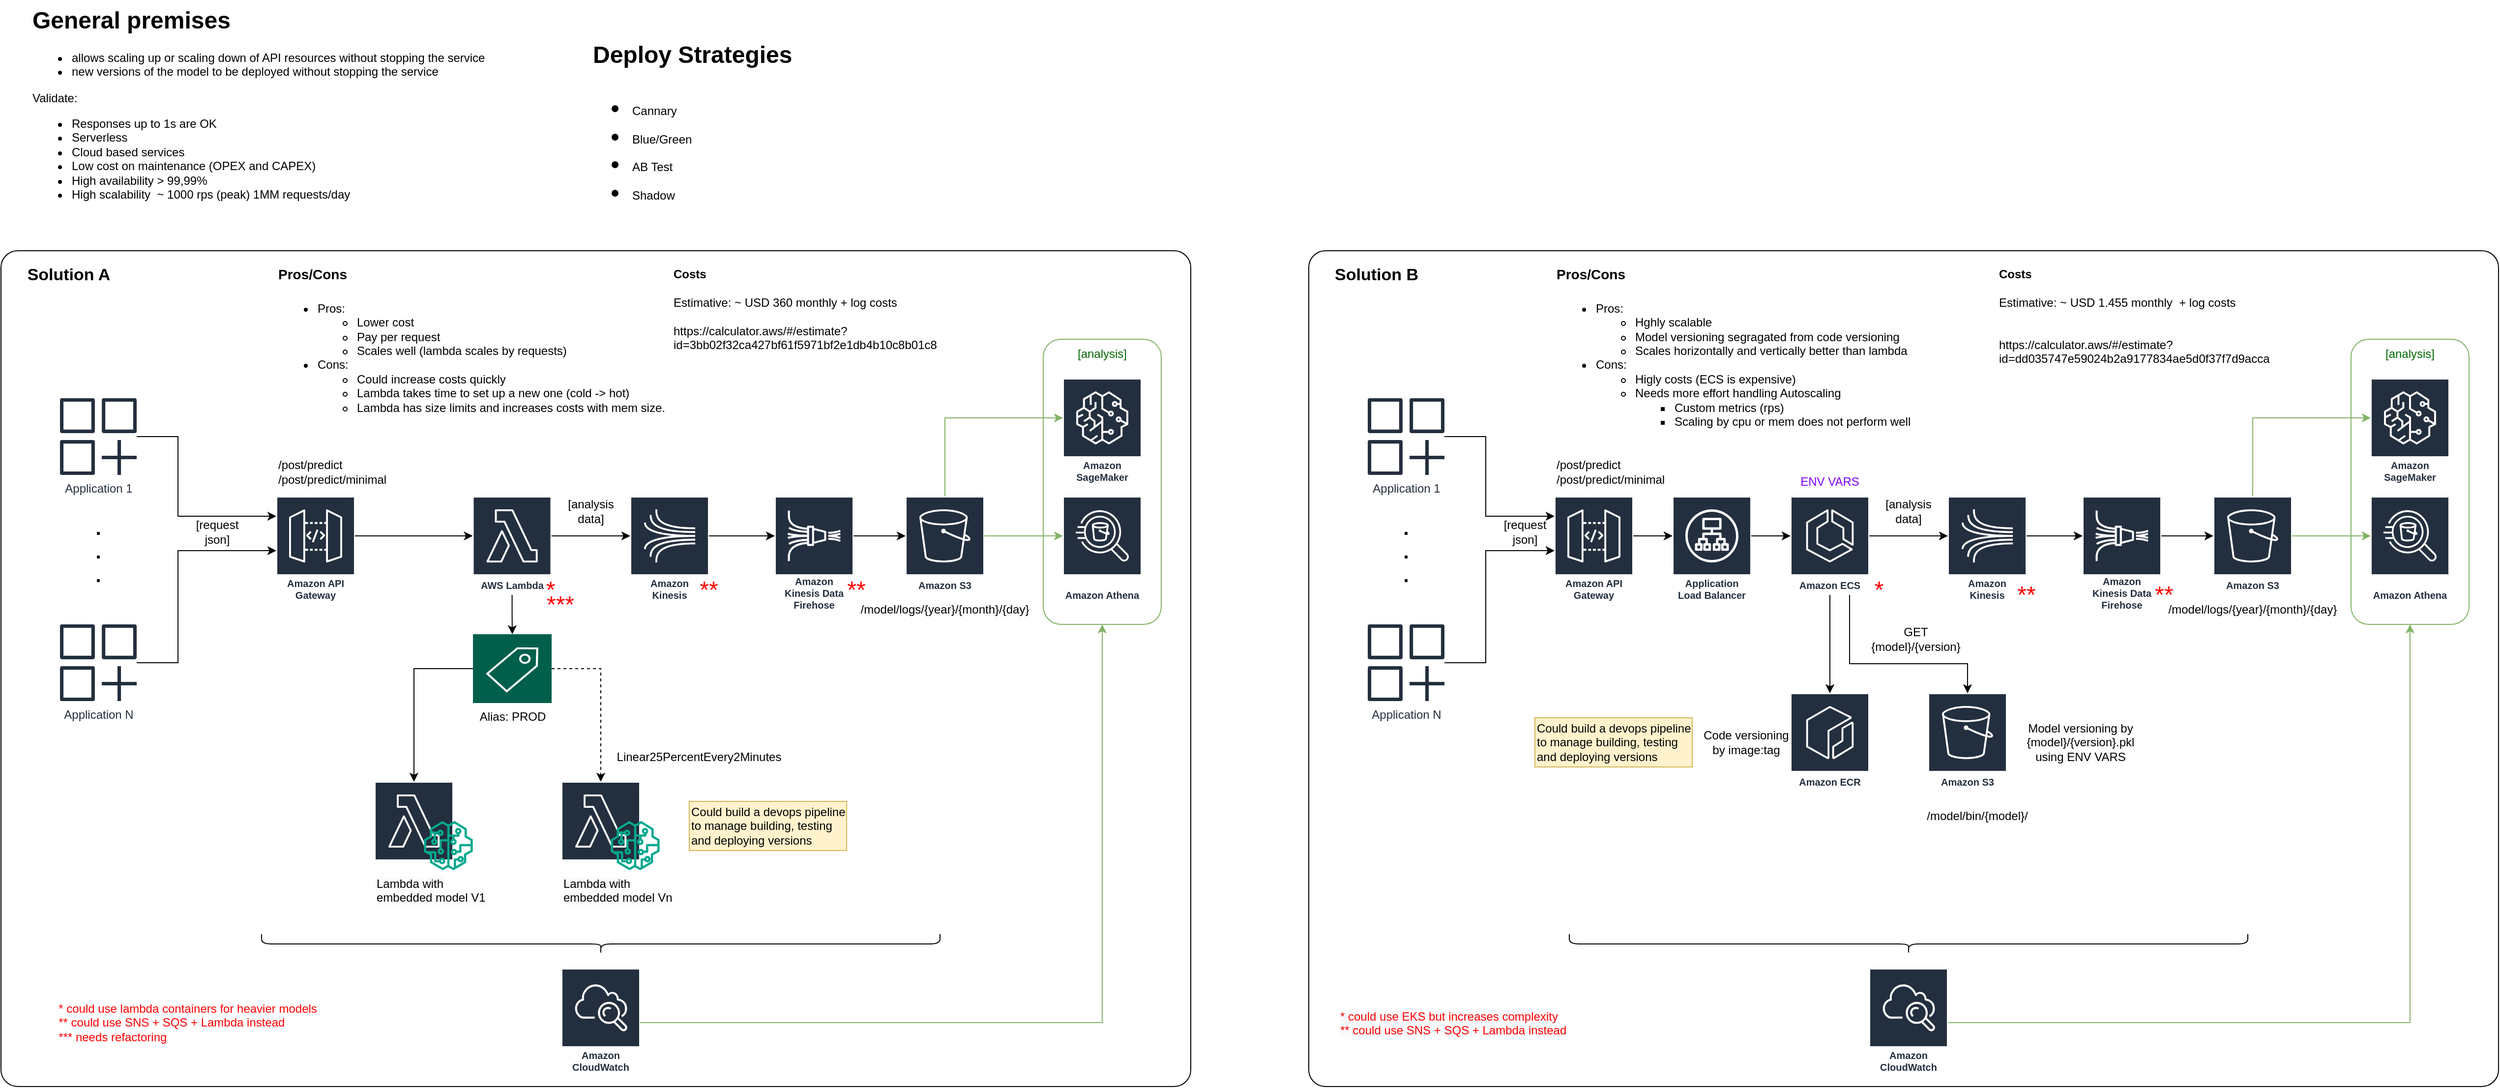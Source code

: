<mxfile version="26.1.1" pages="3">
  <diagram name="Technical" id="xo397fuRr_9skjlBz0FJ">
    <mxGraphModel dx="2390" dy="1450" grid="1" gridSize="10" guides="1" tooltips="1" connect="1" arrows="1" fold="1" page="1" pageScale="1" pageWidth="827" pageHeight="1169" math="0" shadow="0">
      <root>
        <mxCell id="0" />
        <mxCell id="1" parent="0" />
        <mxCell id="n1OI_JqLfKxoxhWq861q-77" value="" style="rounded=1;whiteSpace=wrap;html=1;fillColor=none;arcSize=2;" parent="1" vertex="1">
          <mxGeometry x="1370" y="310" width="1210" height="850" as="geometry" />
        </mxCell>
        <mxCell id="n1OI_JqLfKxoxhWq861q-71" value="" style="rounded=1;whiteSpace=wrap;html=1;fillColor=none;arcSize=2;" parent="1" vertex="1">
          <mxGeometry x="40" y="310" width="1210" height="850" as="geometry" />
        </mxCell>
        <mxCell id="n1OI_JqLfKxoxhWq861q-29" style="edgeStyle=orthogonalEdgeStyle;rounded=0;orthogonalLoop=1;jettySize=auto;html=1;" parent="1" source="n1OI_JqLfKxoxhWq861q-2" target="n1OI_JqLfKxoxhWq861q-3" edge="1">
          <mxGeometry relative="1" as="geometry">
            <Array as="points">
              <mxPoint x="460" y="600" />
              <mxPoint x="460" y="600" />
            </Array>
          </mxGeometry>
        </mxCell>
        <mxCell id="n1OI_JqLfKxoxhWq861q-2" value="Amazon API Gateway" style="sketch=0;outlineConnect=0;fontColor=#232F3E;gradientColor=none;strokeColor=#ffffff;fillColor=#232F3E;dashed=0;verticalLabelPosition=middle;verticalAlign=bottom;align=center;html=1;whiteSpace=wrap;fontSize=10;fontStyle=1;spacing=3;shape=mxgraph.aws4.productIcon;prIcon=mxgraph.aws4.api_gateway;" parent="1" vertex="1">
          <mxGeometry x="320" y="560" width="80" height="110" as="geometry" />
        </mxCell>
        <mxCell id="n1OI_JqLfKxoxhWq861q-37" style="edgeStyle=orthogonalEdgeStyle;rounded=0;orthogonalLoop=1;jettySize=auto;html=1;" parent="1" source="n1OI_JqLfKxoxhWq861q-3" target="n1OI_JqLfKxoxhWq861q-36" edge="1">
          <mxGeometry relative="1" as="geometry" />
        </mxCell>
        <mxCell id="n1OI_JqLfKxoxhWq861q-49" style="edgeStyle=orthogonalEdgeStyle;rounded=0;orthogonalLoop=1;jettySize=auto;html=1;" parent="1" source="n1OI_JqLfKxoxhWq861q-3" target="n1OI_JqLfKxoxhWq861q-6" edge="1">
          <mxGeometry relative="1" as="geometry">
            <Array as="points">
              <mxPoint x="640" y="600" />
              <mxPoint x="640" y="600" />
            </Array>
          </mxGeometry>
        </mxCell>
        <mxCell id="n1OI_JqLfKxoxhWq861q-3" value="AWS Lambda" style="sketch=0;outlineConnect=0;fontColor=#232F3E;gradientColor=none;strokeColor=#ffffff;fillColor=#232F3E;dashed=0;verticalLabelPosition=middle;verticalAlign=bottom;align=center;html=1;whiteSpace=wrap;fontSize=10;fontStyle=1;spacing=3;shape=mxgraph.aws4.productIcon;prIcon=mxgraph.aws4.lambda;" parent="1" vertex="1">
          <mxGeometry x="519.75" y="560" width="80" height="100" as="geometry" />
        </mxCell>
        <mxCell id="n1OI_JqLfKxoxhWq861q-127" style="edgeStyle=orthogonalEdgeStyle;rounded=0;orthogonalLoop=1;jettySize=auto;html=1;" parent="1" source="n1OI_JqLfKxoxhWq861q-4" target="n1OI_JqLfKxoxhWq861q-15" edge="1">
          <mxGeometry relative="1" as="geometry" />
        </mxCell>
        <mxCell id="n1OI_JqLfKxoxhWq861q-128" style="edgeStyle=orthogonalEdgeStyle;rounded=0;orthogonalLoop=1;jettySize=auto;html=1;" parent="1" source="n1OI_JqLfKxoxhWq861q-4" target="n1OI_JqLfKxoxhWq861q-122" edge="1">
          <mxGeometry relative="1" as="geometry">
            <Array as="points">
              <mxPoint x="1920" y="730" />
              <mxPoint x="2040" y="730" />
            </Array>
          </mxGeometry>
        </mxCell>
        <mxCell id="n1OI_JqLfKxoxhWq861q-4" value="Amazon ECS" style="sketch=0;outlineConnect=0;fontColor=#232F3E;gradientColor=none;strokeColor=#ffffff;fillColor=#232F3E;dashed=0;verticalLabelPosition=middle;verticalAlign=bottom;align=center;html=1;whiteSpace=wrap;fontSize=10;fontStyle=1;spacing=3;shape=mxgraph.aws4.productIcon;prIcon=mxgraph.aws4.ecs;" parent="1" vertex="1">
          <mxGeometry x="1860" y="560" width="80" height="100" as="geometry" />
        </mxCell>
        <mxCell id="n1OI_JqLfKxoxhWq861q-51" style="edgeStyle=orthogonalEdgeStyle;rounded=0;orthogonalLoop=1;jettySize=auto;html=1;" parent="1" source="n1OI_JqLfKxoxhWq861q-5" target="n1OI_JqLfKxoxhWq861q-7" edge="1">
          <mxGeometry relative="1" as="geometry">
            <Array as="points">
              <mxPoint x="940" y="600" />
              <mxPoint x="940" y="600" />
            </Array>
          </mxGeometry>
        </mxCell>
        <mxCell id="n1OI_JqLfKxoxhWq861q-5" value="Amazon Kinesis Data Firehose" style="sketch=0;outlineConnect=0;fontColor=#232F3E;gradientColor=none;strokeColor=#ffffff;fillColor=#232F3E;dashed=0;verticalLabelPosition=middle;verticalAlign=bottom;align=center;html=1;whiteSpace=wrap;fontSize=10;fontStyle=1;spacing=3;shape=mxgraph.aws4.productIcon;prIcon=mxgraph.aws4.kinesis_data_firehose;" parent="1" vertex="1">
          <mxGeometry x="827" y="560" width="80" height="120" as="geometry" />
        </mxCell>
        <mxCell id="n1OI_JqLfKxoxhWq861q-50" style="edgeStyle=orthogonalEdgeStyle;rounded=0;orthogonalLoop=1;jettySize=auto;html=1;" parent="1" source="n1OI_JqLfKxoxhWq861q-6" target="n1OI_JqLfKxoxhWq861q-5" edge="1">
          <mxGeometry relative="1" as="geometry">
            <Array as="points">
              <mxPoint x="810" y="600" />
              <mxPoint x="810" y="600" />
            </Array>
          </mxGeometry>
        </mxCell>
        <mxCell id="n1OI_JqLfKxoxhWq861q-6" value="Amazon Kinesis" style="sketch=0;outlineConnect=0;fontColor=#232F3E;gradientColor=none;strokeColor=#ffffff;fillColor=#232F3E;dashed=0;verticalLabelPosition=middle;verticalAlign=bottom;align=center;html=1;whiteSpace=wrap;fontSize=10;fontStyle=1;spacing=3;shape=mxgraph.aws4.productIcon;prIcon=mxgraph.aws4.kinesis;" parent="1" vertex="1">
          <mxGeometry x="680" y="560" width="80" height="110" as="geometry" />
        </mxCell>
        <mxCell id="n1OI_JqLfKxoxhWq861q-57" style="edgeStyle=orthogonalEdgeStyle;rounded=0;orthogonalLoop=1;jettySize=auto;html=1;fillColor=#d5e8d4;strokeColor=#82b366;" parent="1" source="n1OI_JqLfKxoxhWq861q-7" target="n1OI_JqLfKxoxhWq861q-56" edge="1">
          <mxGeometry relative="1" as="geometry">
            <Array as="points">
              <mxPoint x="1000" y="480" />
            </Array>
          </mxGeometry>
        </mxCell>
        <mxCell id="n1OI_JqLfKxoxhWq861q-58" style="edgeStyle=orthogonalEdgeStyle;rounded=0;orthogonalLoop=1;jettySize=auto;html=1;fillColor=#d5e8d4;strokeColor=#82b366;" parent="1" source="n1OI_JqLfKxoxhWq861q-7" target="n1OI_JqLfKxoxhWq861q-8" edge="1">
          <mxGeometry relative="1" as="geometry">
            <Array as="points">
              <mxPoint x="1100" y="600" />
              <mxPoint x="1100" y="600" />
            </Array>
          </mxGeometry>
        </mxCell>
        <mxCell id="n1OI_JqLfKxoxhWq861q-7" value="Amazon S3" style="sketch=0;outlineConnect=0;fontColor=#232F3E;gradientColor=none;strokeColor=#ffffff;fillColor=#232F3E;dashed=0;verticalLabelPosition=middle;verticalAlign=bottom;align=center;html=1;whiteSpace=wrap;fontSize=10;fontStyle=1;spacing=3;shape=mxgraph.aws4.productIcon;prIcon=mxgraph.aws4.s3;" parent="1" vertex="1">
          <mxGeometry x="960" y="560" width="80" height="100" as="geometry" />
        </mxCell>
        <mxCell id="n1OI_JqLfKxoxhWq861q-8" value="Amazon Athena" style="sketch=0;outlineConnect=0;fontColor=#232F3E;gradientColor=none;strokeColor=#ffffff;fillColor=#232F3E;dashed=0;verticalLabelPosition=middle;verticalAlign=bottom;align=center;html=1;whiteSpace=wrap;fontSize=10;fontStyle=1;spacing=3;shape=mxgraph.aws4.productIcon;prIcon=mxgraph.aws4.athena;" parent="1" vertex="1">
          <mxGeometry x="1120" y="560" width="80" height="110" as="geometry" />
        </mxCell>
        <mxCell id="n1OI_JqLfKxoxhWq861q-121" value="" style="edgeStyle=orthogonalEdgeStyle;rounded=0;orthogonalLoop=1;jettySize=auto;html=1;" parent="1" source="n1OI_JqLfKxoxhWq861q-9" target="n1OI_JqLfKxoxhWq861q-4" edge="1">
          <mxGeometry relative="1" as="geometry">
            <Array as="points">
              <mxPoint x="1830" y="600" />
              <mxPoint x="1830" y="600" />
            </Array>
          </mxGeometry>
        </mxCell>
        <mxCell id="n1OI_JqLfKxoxhWq861q-9" value="Application Load Balancer" style="sketch=0;outlineConnect=0;fontColor=#232F3E;gradientColor=none;strokeColor=#ffffff;fillColor=#232F3E;dashed=0;verticalLabelPosition=middle;verticalAlign=bottom;align=center;html=1;whiteSpace=wrap;fontSize=10;fontStyle=1;spacing=3;shape=mxgraph.aws4.productIcon;prIcon=mxgraph.aws4.application_load_balancer;" parent="1" vertex="1">
          <mxGeometry x="1740" y="560" width="80" height="110" as="geometry" />
        </mxCell>
        <mxCell id="n1OI_JqLfKxoxhWq861q-24" style="edgeStyle=orthogonalEdgeStyle;rounded=0;orthogonalLoop=1;jettySize=auto;html=1;" parent="1" source="n1OI_JqLfKxoxhWq861q-10" target="n1OI_JqLfKxoxhWq861q-2" edge="1">
          <mxGeometry relative="1" as="geometry">
            <Array as="points">
              <mxPoint x="220" y="499" />
              <mxPoint x="220" y="580" />
            </Array>
          </mxGeometry>
        </mxCell>
        <mxCell id="n1OI_JqLfKxoxhWq861q-10" value="Application 1" style="sketch=0;outlineConnect=0;fontColor=#232F3E;gradientColor=none;fillColor=#232F3D;strokeColor=none;dashed=0;verticalLabelPosition=bottom;verticalAlign=top;align=center;html=1;fontSize=12;fontStyle=0;aspect=fixed;pointerEvents=1;shape=mxgraph.aws4.generic_application;" parent="1" vertex="1">
          <mxGeometry x="100" y="460" width="78" height="78" as="geometry" />
        </mxCell>
        <mxCell id="n1OI_JqLfKxoxhWq861q-25" style="edgeStyle=orthogonalEdgeStyle;rounded=0;orthogonalLoop=1;jettySize=auto;html=1;" parent="1" source="n1OI_JqLfKxoxhWq861q-11" target="n1OI_JqLfKxoxhWq861q-2" edge="1">
          <mxGeometry relative="1" as="geometry">
            <Array as="points">
              <mxPoint x="220" y="729" />
              <mxPoint x="220" y="615" />
            </Array>
          </mxGeometry>
        </mxCell>
        <mxCell id="n1OI_JqLfKxoxhWq861q-11" value="Application N" style="sketch=0;outlineConnect=0;fontColor=#232F3E;gradientColor=none;fillColor=#232F3D;strokeColor=none;dashed=0;verticalLabelPosition=bottom;verticalAlign=top;align=center;html=1;fontSize=12;fontStyle=0;aspect=fixed;pointerEvents=1;shape=mxgraph.aws4.generic_application;" parent="1" vertex="1">
          <mxGeometry x="100" y="690" width="78" height="78" as="geometry" />
        </mxCell>
        <mxCell id="n1OI_JqLfKxoxhWq861q-13" value="&lt;h1 style=&quot;margin-top: 0px;&quot;&gt;General premises&lt;/h1&gt;&lt;div&gt;&lt;ul&gt;&lt;li&gt;&lt;span style=&quot;background-color: transparent; color: light-dark(rgb(0, 0, 0), rgb(255, 255, 255));&quot;&gt;allows scaling up or scaling down of API resources without stopping the service&lt;/span&gt;&lt;/li&gt;&lt;li&gt;new versions of the model to be deployed without stopping the service&lt;/li&gt;&lt;/ul&gt;&lt;span style=&quot;background-color: transparent; color: light-dark(rgb(0, 0, 0), rgb(255, 255, 255));&quot;&gt;Validate:&lt;/span&gt;&lt;br&gt;&lt;ul&gt;&lt;li&gt;Responses up to 1s are OK&lt;/li&gt;&lt;li&gt;Serverless&lt;/li&gt;&lt;li&gt;Cloud based services&lt;/li&gt;&lt;li&gt;Low cost on maintenance (OPEX and CAPEX)&lt;/li&gt;&lt;li&gt;High availability &amp;gt; 99,99%&lt;/li&gt;&lt;li&gt;High scalability&amp;nbsp; ~ 1000 rps (peak) 1MM requests/day&lt;/li&gt;&lt;/ul&gt;&lt;/div&gt;" style="text;html=1;whiteSpace=wrap;overflow=hidden;rounded=0;" parent="1" vertex="1">
          <mxGeometry x="70" y="55" width="470" height="210" as="geometry" />
        </mxCell>
        <mxCell id="n1OI_JqLfKxoxhWq861q-15" value="Amazon ECR" style="sketch=0;outlineConnect=0;fontColor=#232F3E;gradientColor=none;strokeColor=#ffffff;fillColor=#232F3E;dashed=0;verticalLabelPosition=middle;verticalAlign=bottom;align=center;html=1;whiteSpace=wrap;fontSize=10;fontStyle=1;spacing=3;shape=mxgraph.aws4.productIcon;prIcon=mxgraph.aws4.ecr;" parent="1" vertex="1">
          <mxGeometry x="1860" y="760" width="80" height="100" as="geometry" />
        </mxCell>
        <mxCell id="n1OI_JqLfKxoxhWq861q-17" value="&lt;font&gt;.&lt;/font&gt;&lt;div&gt;&lt;font&gt;.&lt;/font&gt;&lt;/div&gt;&lt;div&gt;&lt;font&gt;.&lt;/font&gt;&lt;/div&gt;" style="text;html=1;align=center;verticalAlign=middle;whiteSpace=wrap;rounded=0;fontSize=20;fontStyle=1" parent="1" vertex="1">
          <mxGeometry x="109" y="580" width="60" height="70" as="geometry" />
        </mxCell>
        <mxCell id="n1OI_JqLfKxoxhWq861q-20" value="&lt;b&gt;Costs&lt;/b&gt;&lt;div&gt;&lt;br&gt;Estimative: ~ USD 360 monthly + log costs&lt;br&gt;&lt;br&gt;&lt;/div&gt;&lt;div&gt;https://calculator.aws/#/estimate?id=3bb02f32ca427bf61f5971bf2e1db4b10c8b01c8&lt;br&gt;&lt;/div&gt;" style="text;overflow=hidden;rounded=0;glass=0;whiteSpace=wrap;html=1;" parent="1" vertex="1">
          <mxGeometry x="722" y="320" width="290" height="110" as="geometry" />
        </mxCell>
        <mxCell id="n1OI_JqLfKxoxhWq861q-21" value="&lt;h1 style=&quot;margin-top: 0px;&quot;&gt;&lt;span style=&quot;background-color: transparent; color: light-dark(rgb(0, 0, 0), rgb(255, 255, 255));&quot;&gt;&lt;font style=&quot;font-size: 14px;&quot;&gt;Pros/Cons&lt;/font&gt;&lt;/span&gt;&lt;/h1&gt;&lt;div&gt;&lt;ul&gt;&lt;li&gt;&lt;span style=&quot;font-size: 12px; font-weight: 400;&quot;&gt;Pros:&lt;/span&gt;&lt;/li&gt;&lt;ul&gt;&lt;li&gt;Lower cost&lt;/li&gt;&lt;li&gt;Pay per request&lt;/li&gt;&lt;li&gt;Scales well (lambda scales by requests)&lt;/li&gt;&lt;/ul&gt;&lt;li&gt;&lt;span style=&quot;font-size: 12px; font-weight: 400;&quot;&gt;Cons:&lt;/span&gt;&lt;/li&gt;&lt;ul&gt;&lt;li&gt;&lt;span style=&quot;font-size: 12px; font-weight: 400;&quot;&gt;Could increase costs quickly&lt;/span&gt;&lt;/li&gt;&lt;li&gt;&lt;span style=&quot;font-size: 12px; font-weight: 400;&quot;&gt;Lambda takes time to set up a new one (cold -&amp;gt; hot)&lt;/span&gt;&lt;/li&gt;&lt;li&gt;&lt;span style=&quot;font-size: 12px; font-weight: 400;&quot;&gt;Lambda has size limits and increases costs with mem size.&lt;/span&gt;&lt;/li&gt;&lt;/ul&gt;&lt;/ul&gt;&lt;/div&gt;" style="text;html=1;whiteSpace=wrap;overflow=hidden;rounded=0;" parent="1" vertex="1">
          <mxGeometry x="320" y="310" width="420" height="167" as="geometry" />
        </mxCell>
        <mxCell id="RN8I8MhXcKqwW8l5r60b-3" style="edgeStyle=orthogonalEdgeStyle;rounded=0;orthogonalLoop=1;jettySize=auto;html=1;entryX=0.5;entryY=1;entryDx=0;entryDy=0;fontColor=#006600;fillColor=#d5e8d4;strokeColor=#82b366;" parent="1" source="n1OI_JqLfKxoxhWq861q-23" target="n1OI_JqLfKxoxhWq861q-70" edge="1">
          <mxGeometry relative="1" as="geometry" />
        </mxCell>
        <mxCell id="n1OI_JqLfKxoxhWq861q-23" value="Amazon CloudWatch" style="sketch=0;outlineConnect=0;fontColor=#232F3E;gradientColor=none;strokeColor=#ffffff;fillColor=#232F3E;dashed=0;verticalLabelPosition=middle;verticalAlign=bottom;align=center;html=1;whiteSpace=wrap;fontSize=10;fontStyle=1;spacing=3;shape=mxgraph.aws4.productIcon;prIcon=mxgraph.aws4.cloudwatch;" parent="1" vertex="1">
          <mxGeometry x="610" y="1040" width="80" height="110" as="geometry" />
        </mxCell>
        <mxCell id="n1OI_JqLfKxoxhWq861q-26" value="[request&lt;div&gt;json]&lt;/div&gt;" style="text;html=1;align=center;verticalAlign=middle;whiteSpace=wrap;rounded=0;" parent="1" vertex="1">
          <mxGeometry x="230" y="581" width="60" height="30" as="geometry" />
        </mxCell>
        <mxCell id="n1OI_JqLfKxoxhWq861q-28" value="/post/predict&lt;div&gt;/post/predict/minimal&lt;/div&gt;" style="text;html=1;align=left;verticalAlign=middle;whiteSpace=wrap;rounded=0;" parent="1" vertex="1">
          <mxGeometry x="320" y="520" width="90" height="30" as="geometry" />
        </mxCell>
        <mxCell id="n1OI_JqLfKxoxhWq861q-30" value="&lt;b&gt;Solution A&lt;/b&gt;" style="text;html=1;align=center;verticalAlign=middle;whiteSpace=wrap;rounded=0;fontSize=17;" parent="1" vertex="1">
          <mxGeometry x="49" y="320" width="120" height="30" as="geometry" />
        </mxCell>
        <mxCell id="n1OI_JqLfKxoxhWq861q-46" style="edgeStyle=orthogonalEdgeStyle;rounded=0;orthogonalLoop=1;jettySize=auto;html=1;" parent="1" source="n1OI_JqLfKxoxhWq861q-36" target="n1OI_JqLfKxoxhWq861q-38" edge="1">
          <mxGeometry relative="1" as="geometry" />
        </mxCell>
        <mxCell id="n1OI_JqLfKxoxhWq861q-48" style="edgeStyle=orthogonalEdgeStyle;rounded=0;orthogonalLoop=1;jettySize=auto;html=1;dashed=1;" parent="1" source="n1OI_JqLfKxoxhWq861q-36" target="n1OI_JqLfKxoxhWq861q-43" edge="1">
          <mxGeometry relative="1" as="geometry">
            <Array as="points">
              <mxPoint x="650" y="735" />
            </Array>
          </mxGeometry>
        </mxCell>
        <mxCell id="n1OI_JqLfKxoxhWq861q-36" value="Alias: PROD" style="sketch=0;pointerEvents=1;shadow=0;dashed=0;html=1;strokeColor=none;fillColor=#005F4B;labelPosition=center;verticalLabelPosition=bottom;verticalAlign=top;align=center;outlineConnect=0;shape=mxgraph.veeam2.tag;" parent="1" vertex="1">
          <mxGeometry x="520" y="700" width="80" height="70" as="geometry" />
        </mxCell>
        <mxCell id="n1OI_JqLfKxoxhWq861q-55" value="[analysis data]" style="text;html=1;align=center;verticalAlign=middle;whiteSpace=wrap;rounded=0;" parent="1" vertex="1">
          <mxGeometry x="610" y="560" width="60" height="30" as="geometry" />
        </mxCell>
        <mxCell id="n1OI_JqLfKxoxhWq861q-56" value="Amazon SageMaker" style="sketch=0;outlineConnect=0;fontColor=#232F3E;gradientColor=none;strokeColor=#ffffff;fillColor=#232F3E;dashed=0;verticalLabelPosition=middle;verticalAlign=bottom;align=center;html=1;whiteSpace=wrap;fontSize=10;fontStyle=1;spacing=3;shape=mxgraph.aws4.productIcon;prIcon=mxgraph.aws4.sagemaker;" parent="1" vertex="1">
          <mxGeometry x="1120" y="440" width="80" height="110" as="geometry" />
        </mxCell>
        <mxCell id="n1OI_JqLfKxoxhWq861q-62" value="" style="shape=curlyBracket;whiteSpace=wrap;html=1;rounded=1;flipH=1;labelPosition=right;verticalLabelPosition=middle;align=left;verticalAlign=middle;rotation=90;size=0.5;" parent="1" vertex="1">
          <mxGeometry x="640" y="670" width="20" height="690" as="geometry" />
        </mxCell>
        <mxCell id="n1OI_JqLfKxoxhWq861q-64" value="Linear25PercentEvery2Minutes" style="text;html=1;align=center;verticalAlign=middle;whiteSpace=wrap;rounded=0;" parent="1" vertex="1">
          <mxGeometry x="660" y="810" width="180" height="30" as="geometry" />
        </mxCell>
        <mxCell id="n1OI_JqLfKxoxhWq861q-65" value="&lt;font style=&quot;color: rgb(255, 0, 0); font-size: 24px;&quot;&gt;*&lt;/font&gt;" style="text;html=1;align=center;verticalAlign=middle;whiteSpace=wrap;rounded=0;" parent="1" vertex="1">
          <mxGeometry x="589" y="645" width="20" height="20" as="geometry" />
        </mxCell>
        <mxCell id="n1OI_JqLfKxoxhWq861q-66" value="&lt;font style=&quot;color: rgb(255, 0, 0);&quot;&gt;* could use lambda containers for heavier models&lt;/font&gt;&lt;div style=&quot;text-align: left;&quot;&gt;&lt;font style=&quot;color: rgb(255, 0, 0);&quot;&gt;** could use SNS + SQS + Lambda instead&lt;/font&gt;&lt;/div&gt;&lt;div style=&quot;text-align: left;&quot;&gt;&lt;font style=&quot;color: rgb(255, 0, 0);&quot;&gt;*** needs refactoring&lt;/font&gt;&lt;/div&gt;" style="text;html=1;align=center;verticalAlign=middle;whiteSpace=wrap;rounded=0;" parent="1" vertex="1">
          <mxGeometry x="90" y="1055" width="280" height="80" as="geometry" />
        </mxCell>
        <mxCell id="n1OI_JqLfKxoxhWq861q-70" value="" style="rounded=1;whiteSpace=wrap;html=1;fillColor=none;strokeColor=#82b366;" parent="1" vertex="1">
          <mxGeometry x="1100" y="400" width="120" height="290" as="geometry" />
        </mxCell>
        <mxCell id="n1OI_JqLfKxoxhWq861q-69" value="[analysis]" style="text;html=1;align=center;verticalAlign=middle;whiteSpace=wrap;rounded=0;fontColor=#006600;" parent="1" vertex="1">
          <mxGeometry x="1130" y="400" width="60" height="30" as="geometry" />
        </mxCell>
        <mxCell id="n1OI_JqLfKxoxhWq861q-75" value="" style="group" parent="1" vertex="1" connectable="0">
          <mxGeometry x="420" y="850" width="130" height="140" as="geometry" />
        </mxCell>
        <mxCell id="n1OI_JqLfKxoxhWq861q-38" value="" style="sketch=0;outlineConnect=0;fontColor=#232F3E;gradientColor=none;strokeColor=#ffffff;fillColor=#232F3E;dashed=0;verticalLabelPosition=middle;verticalAlign=bottom;align=center;html=1;whiteSpace=wrap;fontSize=10;fontStyle=1;spacing=3;shape=mxgraph.aws4.productIcon;prIcon=mxgraph.aws4.lambda;noLabel=1;overflow=visible;" parent="n1OI_JqLfKxoxhWq861q-75" vertex="1">
          <mxGeometry width="80" height="80" as="geometry" />
        </mxCell>
        <mxCell id="n1OI_JqLfKxoxhWq861q-40" value="&lt;span style=&quot;color: rgb(0, 0, 0); font-family: Helvetica; font-size: 12px; font-style: normal; font-variant-ligatures: normal; font-variant-caps: normal; font-weight: 400; letter-spacing: normal; orphans: 2; text-align: center; text-indent: 0px; text-transform: none; widows: 2; word-spacing: 0px; -webkit-text-stroke-width: 0px; white-space: nowrap; background-color: rgb(251, 251, 251); text-decoration-thickness: initial; text-decoration-style: initial; text-decoration-color: initial; display: inline !important; float: none;&quot;&gt;Lambda with&lt;/span&gt;&lt;div style=&quot;forced-color-adjust: none; color: rgb(0, 0, 0); font-family: Helvetica; font-size: 12px; font-style: normal; font-variant-ligatures: normal; font-variant-caps: normal; font-weight: 400; letter-spacing: normal; orphans: 2; text-align: center; text-indent: 0px; text-transform: none; widows: 2; word-spacing: 0px; -webkit-text-stroke-width: 0px; white-space: nowrap; background-color: rgb(251, 251, 251); text-decoration-thickness: initial; text-decoration-style: initial; text-decoration-color: initial;&quot;&gt;embedded model V1&lt;/div&gt;" style="text;whiteSpace=wrap;html=1;" parent="n1OI_JqLfKxoxhWq861q-75" vertex="1">
          <mxGeometry y="90" width="130" height="50" as="geometry" />
        </mxCell>
        <mxCell id="n1OI_JqLfKxoxhWq861q-73" value="" style="sketch=0;outlineConnect=0;fontColor=#232F3E;gradientColor=none;fillColor=#01A88D;strokeColor=none;dashed=0;verticalLabelPosition=bottom;verticalAlign=top;align=center;html=1;fontSize=12;fontStyle=0;aspect=fixed;pointerEvents=1;shape=mxgraph.aws4.sagemaker_model;" parent="n1OI_JqLfKxoxhWq861q-75" vertex="1">
          <mxGeometry x="50" y="40" width="50" height="50" as="geometry" />
        </mxCell>
        <mxCell id="n1OI_JqLfKxoxhWq861q-76" value="" style="group" parent="1" vertex="1" connectable="0">
          <mxGeometry x="610" y="850" width="130" height="140" as="geometry" />
        </mxCell>
        <mxCell id="n1OI_JqLfKxoxhWq861q-43" value="" style="sketch=0;outlineConnect=0;fontColor=#232F3E;gradientColor=none;strokeColor=#ffffff;fillColor=#232F3E;dashed=0;verticalLabelPosition=middle;verticalAlign=bottom;align=center;html=1;whiteSpace=wrap;fontSize=10;fontStyle=1;spacing=3;shape=mxgraph.aws4.productIcon;prIcon=mxgraph.aws4.lambda;noLabel=1;overflow=visible;" parent="n1OI_JqLfKxoxhWq861q-76" vertex="1">
          <mxGeometry width="80" height="80" as="geometry" />
        </mxCell>
        <mxCell id="n1OI_JqLfKxoxhWq861q-45" value="&lt;span style=&quot;color: rgb(0, 0, 0); font-family: Helvetica; font-size: 12px; font-style: normal; font-variant-ligatures: normal; font-variant-caps: normal; font-weight: 400; letter-spacing: normal; orphans: 2; text-align: center; text-indent: 0px; text-transform: none; widows: 2; word-spacing: 0px; -webkit-text-stroke-width: 0px; white-space: nowrap; background-color: rgb(251, 251, 251); text-decoration-thickness: initial; text-decoration-style: initial; text-decoration-color: initial; display: inline !important; float: none;&quot;&gt;Lambda with&lt;/span&gt;&lt;div style=&quot;forced-color-adjust: none; color: rgb(0, 0, 0); font-family: Helvetica; font-size: 12px; font-style: normal; font-variant-ligatures: normal; font-variant-caps: normal; font-weight: 400; letter-spacing: normal; orphans: 2; text-align: center; text-indent: 0px; text-transform: none; widows: 2; word-spacing: 0px; -webkit-text-stroke-width: 0px; white-space: nowrap; background-color: rgb(251, 251, 251); text-decoration-thickness: initial; text-decoration-style: initial; text-decoration-color: initial;&quot;&gt;embedded model Vn&lt;/div&gt;" style="text;whiteSpace=wrap;html=1;" parent="n1OI_JqLfKxoxhWq861q-76" vertex="1">
          <mxGeometry y="90" width="130" height="50" as="geometry" />
        </mxCell>
        <mxCell id="n1OI_JqLfKxoxhWq861q-74" value="" style="sketch=0;outlineConnect=0;fontColor=#232F3E;gradientColor=none;fillColor=#01A88D;strokeColor=none;dashed=0;verticalLabelPosition=bottom;verticalAlign=top;align=center;html=1;fontSize=12;fontStyle=0;aspect=fixed;pointerEvents=1;shape=mxgraph.aws4.sagemaker_model;" parent="n1OI_JqLfKxoxhWq861q-76" vertex="1">
          <mxGeometry x="50" y="40" width="50" height="50" as="geometry" />
        </mxCell>
        <mxCell id="n1OI_JqLfKxoxhWq861q-120" style="edgeStyle=orthogonalEdgeStyle;rounded=0;orthogonalLoop=1;jettySize=auto;html=1;" parent="1" source="n1OI_JqLfKxoxhWq861q-79" target="n1OI_JqLfKxoxhWq861q-9" edge="1">
          <mxGeometry relative="1" as="geometry">
            <Array as="points">
              <mxPoint x="1720" y="600" />
              <mxPoint x="1720" y="600" />
            </Array>
          </mxGeometry>
        </mxCell>
        <mxCell id="n1OI_JqLfKxoxhWq861q-79" value="Amazon API Gateway" style="sketch=0;outlineConnect=0;fontColor=#232F3E;gradientColor=none;strokeColor=#ffffff;fillColor=#232F3E;dashed=0;verticalLabelPosition=middle;verticalAlign=bottom;align=center;html=1;whiteSpace=wrap;fontSize=10;fontStyle=1;spacing=3;shape=mxgraph.aws4.productIcon;prIcon=mxgraph.aws4.api_gateway;" parent="1" vertex="1">
          <mxGeometry x="1620" y="560" width="80" height="110" as="geometry" />
        </mxCell>
        <mxCell id="n1OI_JqLfKxoxhWq861q-81" style="edgeStyle=orthogonalEdgeStyle;rounded=0;orthogonalLoop=1;jettySize=auto;html=1;" parent="1" source="n1OI_JqLfKxoxhWq861q-4" target="n1OI_JqLfKxoxhWq861q-86" edge="1">
          <mxGeometry relative="1" as="geometry">
            <Array as="points">
              <mxPoint x="1990" y="600" />
              <mxPoint x="1990" y="600" />
            </Array>
            <mxPoint x="1950" y="600" as="sourcePoint" />
          </mxGeometry>
        </mxCell>
        <mxCell id="n1OI_JqLfKxoxhWq861q-83" style="edgeStyle=orthogonalEdgeStyle;rounded=0;orthogonalLoop=1;jettySize=auto;html=1;" parent="1" source="n1OI_JqLfKxoxhWq861q-84" target="n1OI_JqLfKxoxhWq861q-89" edge="1">
          <mxGeometry relative="1" as="geometry">
            <Array as="points">
              <mxPoint x="2270" y="600" />
              <mxPoint x="2270" y="600" />
            </Array>
          </mxGeometry>
        </mxCell>
        <mxCell id="n1OI_JqLfKxoxhWq861q-84" value="Amazon Kinesis Data Firehose" style="sketch=0;outlineConnect=0;fontColor=#232F3E;gradientColor=none;strokeColor=#ffffff;fillColor=#232F3E;dashed=0;verticalLabelPosition=middle;verticalAlign=bottom;align=center;html=1;whiteSpace=wrap;fontSize=10;fontStyle=1;spacing=3;shape=mxgraph.aws4.productIcon;prIcon=mxgraph.aws4.kinesis_data_firehose;" parent="1" vertex="1">
          <mxGeometry x="2157" y="560" width="80" height="120" as="geometry" />
        </mxCell>
        <mxCell id="n1OI_JqLfKxoxhWq861q-85" style="edgeStyle=orthogonalEdgeStyle;rounded=0;orthogonalLoop=1;jettySize=auto;html=1;" parent="1" source="n1OI_JqLfKxoxhWq861q-86" target="n1OI_JqLfKxoxhWq861q-84" edge="1">
          <mxGeometry relative="1" as="geometry">
            <Array as="points">
              <mxPoint x="2140" y="600" />
              <mxPoint x="2140" y="600" />
            </Array>
          </mxGeometry>
        </mxCell>
        <mxCell id="n1OI_JqLfKxoxhWq861q-86" value="Amazon Kinesis" style="sketch=0;outlineConnect=0;fontColor=#232F3E;gradientColor=none;strokeColor=#ffffff;fillColor=#232F3E;dashed=0;verticalLabelPosition=middle;verticalAlign=bottom;align=center;html=1;whiteSpace=wrap;fontSize=10;fontStyle=1;spacing=3;shape=mxgraph.aws4.productIcon;prIcon=mxgraph.aws4.kinesis;" parent="1" vertex="1">
          <mxGeometry x="2020" y="560" width="80" height="110" as="geometry" />
        </mxCell>
        <mxCell id="n1OI_JqLfKxoxhWq861q-87" style="edgeStyle=orthogonalEdgeStyle;rounded=0;orthogonalLoop=1;jettySize=auto;html=1;fillColor=#d5e8d4;strokeColor=#82b366;" parent="1" source="n1OI_JqLfKxoxhWq861q-89" target="n1OI_JqLfKxoxhWq861q-104" edge="1">
          <mxGeometry relative="1" as="geometry">
            <Array as="points">
              <mxPoint x="2330" y="480" />
            </Array>
          </mxGeometry>
        </mxCell>
        <mxCell id="n1OI_JqLfKxoxhWq861q-88" style="edgeStyle=orthogonalEdgeStyle;rounded=0;orthogonalLoop=1;jettySize=auto;html=1;fillColor=#d5e8d4;strokeColor=#82b366;" parent="1" source="n1OI_JqLfKxoxhWq861q-89" target="n1OI_JqLfKxoxhWq861q-90" edge="1">
          <mxGeometry relative="1" as="geometry">
            <Array as="points">
              <mxPoint x="2430" y="600" />
              <mxPoint x="2430" y="600" />
            </Array>
          </mxGeometry>
        </mxCell>
        <mxCell id="n1OI_JqLfKxoxhWq861q-89" value="Amazon S3" style="sketch=0;outlineConnect=0;fontColor=#232F3E;gradientColor=none;strokeColor=#ffffff;fillColor=#232F3E;dashed=0;verticalLabelPosition=middle;verticalAlign=bottom;align=center;html=1;whiteSpace=wrap;fontSize=10;fontStyle=1;spacing=3;shape=mxgraph.aws4.productIcon;prIcon=mxgraph.aws4.s3;" parent="1" vertex="1">
          <mxGeometry x="2290" y="560" width="80" height="100" as="geometry" />
        </mxCell>
        <mxCell id="n1OI_JqLfKxoxhWq861q-90" value="Amazon Athena" style="sketch=0;outlineConnect=0;fontColor=#232F3E;gradientColor=none;strokeColor=#ffffff;fillColor=#232F3E;dashed=0;verticalLabelPosition=middle;verticalAlign=bottom;align=center;html=1;whiteSpace=wrap;fontSize=10;fontStyle=1;spacing=3;shape=mxgraph.aws4.productIcon;prIcon=mxgraph.aws4.athena;" parent="1" vertex="1">
          <mxGeometry x="2450" y="560" width="80" height="110" as="geometry" />
        </mxCell>
        <mxCell id="n1OI_JqLfKxoxhWq861q-91" style="edgeStyle=orthogonalEdgeStyle;rounded=0;orthogonalLoop=1;jettySize=auto;html=1;" parent="1" source="n1OI_JqLfKxoxhWq861q-92" target="n1OI_JqLfKxoxhWq861q-79" edge="1">
          <mxGeometry relative="1" as="geometry">
            <Array as="points">
              <mxPoint x="1550" y="499" />
              <mxPoint x="1550" y="580" />
            </Array>
          </mxGeometry>
        </mxCell>
        <mxCell id="n1OI_JqLfKxoxhWq861q-92" value="Application 1" style="sketch=0;outlineConnect=0;fontColor=#232F3E;gradientColor=none;fillColor=#232F3D;strokeColor=none;dashed=0;verticalLabelPosition=bottom;verticalAlign=top;align=center;html=1;fontSize=12;fontStyle=0;aspect=fixed;pointerEvents=1;shape=mxgraph.aws4.generic_application;" parent="1" vertex="1">
          <mxGeometry x="1430" y="460" width="78" height="78" as="geometry" />
        </mxCell>
        <mxCell id="n1OI_JqLfKxoxhWq861q-93" style="edgeStyle=orthogonalEdgeStyle;rounded=0;orthogonalLoop=1;jettySize=auto;html=1;" parent="1" source="n1OI_JqLfKxoxhWq861q-94" target="n1OI_JqLfKxoxhWq861q-79" edge="1">
          <mxGeometry relative="1" as="geometry">
            <Array as="points">
              <mxPoint x="1550" y="729" />
              <mxPoint x="1550" y="615" />
            </Array>
          </mxGeometry>
        </mxCell>
        <mxCell id="n1OI_JqLfKxoxhWq861q-94" value="Application N" style="sketch=0;outlineConnect=0;fontColor=#232F3E;gradientColor=none;fillColor=#232F3D;strokeColor=none;dashed=0;verticalLabelPosition=bottom;verticalAlign=top;align=center;html=1;fontSize=12;fontStyle=0;aspect=fixed;pointerEvents=1;shape=mxgraph.aws4.generic_application;" parent="1" vertex="1">
          <mxGeometry x="1430" y="690" width="78" height="78" as="geometry" />
        </mxCell>
        <mxCell id="n1OI_JqLfKxoxhWq861q-95" value="&lt;font&gt;.&lt;/font&gt;&lt;div&gt;&lt;font&gt;.&lt;/font&gt;&lt;/div&gt;&lt;div&gt;&lt;font&gt;.&lt;/font&gt;&lt;/div&gt;" style="text;html=1;align=center;verticalAlign=middle;whiteSpace=wrap;rounded=0;fontSize=20;fontStyle=1" parent="1" vertex="1">
          <mxGeometry x="1439" y="580" width="60" height="70" as="geometry" />
        </mxCell>
        <mxCell id="RN8I8MhXcKqwW8l5r60b-4" style="edgeStyle=orthogonalEdgeStyle;rounded=0;orthogonalLoop=1;jettySize=auto;html=1;entryX=0.5;entryY=1;entryDx=0;entryDy=0;fillColor=#d5e8d4;strokeColor=#82b366;" parent="1" source="n1OI_JqLfKxoxhWq861q-96" target="n1OI_JqLfKxoxhWq861q-109" edge="1">
          <mxGeometry relative="1" as="geometry" />
        </mxCell>
        <mxCell id="n1OI_JqLfKxoxhWq861q-96" value="Amazon CloudWatch" style="sketch=0;outlineConnect=0;fontColor=#232F3E;gradientColor=none;strokeColor=#ffffff;fillColor=#232F3E;dashed=0;verticalLabelPosition=middle;verticalAlign=bottom;align=center;html=1;whiteSpace=wrap;fontSize=10;fontStyle=1;spacing=3;shape=mxgraph.aws4.productIcon;prIcon=mxgraph.aws4.cloudwatch;" parent="1" vertex="1">
          <mxGeometry x="1940" y="1040" width="80" height="110" as="geometry" />
        </mxCell>
        <mxCell id="n1OI_JqLfKxoxhWq861q-97" value="[request&lt;div&gt;json]&lt;/div&gt;" style="text;html=1;align=center;verticalAlign=middle;whiteSpace=wrap;rounded=0;" parent="1" vertex="1">
          <mxGeometry x="1560" y="581" width="60" height="30" as="geometry" />
        </mxCell>
        <mxCell id="n1OI_JqLfKxoxhWq861q-98" value="/post/predict&lt;div&gt;/post/predict/minimal&lt;/div&gt;" style="text;html=1;align=left;verticalAlign=middle;whiteSpace=wrap;rounded=0;" parent="1" vertex="1">
          <mxGeometry x="1620" y="520" width="90" height="30" as="geometry" />
        </mxCell>
        <mxCell id="n1OI_JqLfKxoxhWq861q-99" value="&lt;b&gt;Solution B&lt;/b&gt;" style="text;html=1;align=center;verticalAlign=middle;whiteSpace=wrap;rounded=0;fontSize=17;" parent="1" vertex="1">
          <mxGeometry x="1379" y="320" width="120" height="30" as="geometry" />
        </mxCell>
        <mxCell id="n1OI_JqLfKxoxhWq861q-103" value="[analysis data]" style="text;html=1;align=center;verticalAlign=middle;whiteSpace=wrap;rounded=0;" parent="1" vertex="1">
          <mxGeometry x="1950" y="560" width="60" height="30" as="geometry" />
        </mxCell>
        <mxCell id="n1OI_JqLfKxoxhWq861q-104" value="Amazon SageMaker" style="sketch=0;outlineConnect=0;fontColor=#232F3E;gradientColor=none;strokeColor=#ffffff;fillColor=#232F3E;dashed=0;verticalLabelPosition=middle;verticalAlign=bottom;align=center;html=1;whiteSpace=wrap;fontSize=10;fontStyle=1;spacing=3;shape=mxgraph.aws4.productIcon;prIcon=mxgraph.aws4.sagemaker;" parent="1" vertex="1">
          <mxGeometry x="2450" y="440" width="80" height="110" as="geometry" />
        </mxCell>
        <mxCell id="n1OI_JqLfKxoxhWq861q-105" value="" style="shape=curlyBracket;whiteSpace=wrap;html=1;rounded=1;flipH=1;labelPosition=right;verticalLabelPosition=middle;align=left;verticalAlign=middle;rotation=90;size=0.5;" parent="1" vertex="1">
          <mxGeometry x="1970" y="670" width="20" height="690" as="geometry" />
        </mxCell>
        <mxCell id="n1OI_JqLfKxoxhWq861q-109" value="" style="rounded=1;whiteSpace=wrap;html=1;fillColor=none;strokeColor=#82b366;" parent="1" vertex="1">
          <mxGeometry x="2430" y="400" width="120" height="290" as="geometry" />
        </mxCell>
        <mxCell id="n1OI_JqLfKxoxhWq861q-110" value="[analysis]" style="text;html=1;align=center;verticalAlign=middle;whiteSpace=wrap;rounded=0;fontColor=#006600;" parent="1" vertex="1">
          <mxGeometry x="2460" y="400" width="60" height="30" as="geometry" />
        </mxCell>
        <mxCell id="n1OI_JqLfKxoxhWq861q-119" value="Could build a devops pipeline to manage building, testing and deploying versions" style="text;html=1;align=left;verticalAlign=middle;whiteSpace=wrap;rounded=0;fillColor=#fff2cc;strokeColor=#d6b656;" parent="1" vertex="1">
          <mxGeometry x="740" y="870" width="160" height="50" as="geometry" />
        </mxCell>
        <mxCell id="n1OI_JqLfKxoxhWq861q-122" value="Amazon S3" style="sketch=0;outlineConnect=0;fontColor=#232F3E;gradientColor=none;strokeColor=#ffffff;fillColor=#232F3E;dashed=0;verticalLabelPosition=middle;verticalAlign=bottom;align=center;html=1;whiteSpace=wrap;fontSize=10;fontStyle=1;spacing=3;shape=mxgraph.aws4.productIcon;prIcon=mxgraph.aws4.s3;" parent="1" vertex="1">
          <mxGeometry x="2000" y="760" width="80" height="100" as="geometry" />
        </mxCell>
        <mxCell id="n1OI_JqLfKxoxhWq861q-123" value="/model/logs/{year}/{month}/{day}" style="text;html=1;align=center;verticalAlign=middle;whiteSpace=wrap;rounded=0;" parent="1" vertex="1">
          <mxGeometry x="915" y="660" width="170" height="30" as="geometry" />
        </mxCell>
        <mxCell id="n1OI_JqLfKxoxhWq861q-124" value="/model/logs/{year}/{month}/{day}" style="text;html=1;align=center;verticalAlign=middle;whiteSpace=wrap;rounded=0;" parent="1" vertex="1">
          <mxGeometry x="2245" y="660" width="170" height="30" as="geometry" />
        </mxCell>
        <mxCell id="n1OI_JqLfKxoxhWq861q-125" value="Code versioning by image:tag" style="text;html=1;align=center;verticalAlign=middle;whiteSpace=wrap;rounded=0;" parent="1" vertex="1">
          <mxGeometry x="1770" y="795" width="90" height="30" as="geometry" />
        </mxCell>
        <mxCell id="n1OI_JqLfKxoxhWq861q-126" value="Model versioning by {model}/{version}.pkl using ENV VARS" style="text;html=1;align=center;verticalAlign=middle;whiteSpace=wrap;rounded=0;" parent="1" vertex="1">
          <mxGeometry x="2090" y="795" width="130" height="30" as="geometry" />
        </mxCell>
        <mxCell id="n1OI_JqLfKxoxhWq861q-129" value="GET {model}/{version}" style="text;html=1;align=center;verticalAlign=middle;whiteSpace=wrap;rounded=0;" parent="1" vertex="1">
          <mxGeometry x="1940" y="690" width="95" height="30" as="geometry" />
        </mxCell>
        <mxCell id="n1OI_JqLfKxoxhWq861q-133" value="/model/bin/{model}/" style="text;html=1;align=center;verticalAlign=middle;whiteSpace=wrap;rounded=0;" parent="1" vertex="1">
          <mxGeometry x="1990" y="870" width="120" height="30" as="geometry" />
        </mxCell>
        <mxCell id="n1OI_JqLfKxoxhWq861q-134" value="ENV VARS" style="text;html=1;align=center;verticalAlign=middle;whiteSpace=wrap;rounded=0;fontColor=#7F00FF;" parent="1" vertex="1">
          <mxGeometry x="1865" y="530" width="70" height="30" as="geometry" />
        </mxCell>
        <mxCell id="SF_d5fgRg-OL1D5hMYKs-1" value="Could build a devops pipeline to manage building, testing and deploying versions" style="text;html=1;align=left;verticalAlign=middle;whiteSpace=wrap;rounded=0;fillColor=#fff2cc;strokeColor=#d6b656;" parent="1" vertex="1">
          <mxGeometry x="1600" y="785" width="160" height="50" as="geometry" />
        </mxCell>
        <mxCell id="SF_d5fgRg-OL1D5hMYKs-2" value="&lt;h1 style=&quot;margin-top: 0px;&quot;&gt;&lt;span style=&quot;background-color: transparent; color: light-dark(rgb(0, 0, 0), rgb(255, 255, 255));&quot;&gt;Deploy Strategies&amp;nbsp;&lt;/span&gt;&lt;/h1&gt;&lt;h1 style=&quot;margin-top: 0px;&quot;&gt;&lt;ul&gt;&lt;li&gt;&lt;span style=&quot;font-size: 12px; font-weight: 400;&quot;&gt;Cannary&lt;/span&gt;&lt;/li&gt;&lt;li&gt;&lt;span style=&quot;font-size: 12px; font-weight: 400;&quot;&gt;Blue/Green&lt;/span&gt;&lt;/li&gt;&lt;li&gt;&lt;span style=&quot;font-size: 12px; font-weight: 400;&quot;&gt;AB Test&lt;/span&gt;&lt;/li&gt;&lt;li&gt;&lt;span style=&quot;font-size: 12px; font-weight: 400;&quot;&gt;Shadow&lt;/span&gt;&lt;/li&gt;&lt;/ul&gt;&lt;/h1&gt;" style="text;html=1;whiteSpace=wrap;overflow=hidden;rounded=0;" parent="1" vertex="1">
          <mxGeometry x="640" y="90" width="280" height="200" as="geometry" />
        </mxCell>
        <mxCell id="AeVvVlZ4ZPzTOz6UhZYi-3" value="&lt;h1 style=&quot;margin-top: 0px;&quot;&gt;&lt;span style=&quot;background-color: transparent; color: light-dark(rgb(0, 0, 0), rgb(255, 255, 255));&quot;&gt;&lt;font style=&quot;font-size: 14px;&quot;&gt;Pros/Cons&lt;/font&gt;&lt;/span&gt;&lt;/h1&gt;&lt;div&gt;&lt;ul&gt;&lt;li&gt;&lt;span style=&quot;font-size: 12px; font-weight: 400;&quot;&gt;Pros:&lt;/span&gt;&lt;/li&gt;&lt;ul&gt;&lt;li&gt;&lt;span style=&quot;font-size: 12px; font-weight: 400;&quot;&gt;Hghly scalable&lt;/span&gt;&lt;/li&gt;&lt;li&gt;Model versioning segragated from code versioning&lt;/li&gt;&lt;li&gt;Scales horizontally and vertically better than lambda&lt;/li&gt;&lt;/ul&gt;&lt;li&gt;&lt;span style=&quot;font-size: 12px; font-weight: 400;&quot;&gt;Cons:&lt;/span&gt;&lt;/li&gt;&lt;ul&gt;&lt;li&gt;&lt;span style=&quot;font-size: 12px; font-weight: 400;&quot;&gt;Higly costs (ECS is expensive)&lt;/span&gt;&lt;/li&gt;&lt;li&gt;&lt;span style=&quot;font-size: 12px; font-weight: 400;&quot;&gt;Needs more effort handling Autoscaling&amp;nbsp;&lt;/span&gt;&lt;/li&gt;&lt;ul&gt;&lt;li&gt;&lt;span style=&quot;font-size: 12px; font-weight: 400;&quot;&gt;Custom metrics (rps)&amp;nbsp;&lt;/span&gt;&lt;/li&gt;&lt;li&gt;&lt;span style=&quot;font-size: 12px; font-weight: 400;&quot;&gt;Scaling by cpu or mem does not perform well&lt;/span&gt;&lt;/li&gt;&lt;/ul&gt;&lt;/ul&gt;&lt;/ul&gt;&lt;/div&gt;" style="text;html=1;whiteSpace=wrap;overflow=hidden;rounded=0;" parent="1" vertex="1">
          <mxGeometry x="1620" y="310" width="405" height="197" as="geometry" />
        </mxCell>
        <mxCell id="AeVvVlZ4ZPzTOz6UhZYi-6" value="&lt;font style=&quot;color: rgb(255, 0, 0); font-size: 24px;&quot;&gt;**&lt;/font&gt;" style="text;html=1;align=center;verticalAlign=middle;whiteSpace=wrap;rounded=0;" parent="1" vertex="1">
          <mxGeometry x="750" y="645" width="20" height="20" as="geometry" />
        </mxCell>
        <mxCell id="AeVvVlZ4ZPzTOz6UhZYi-7" value="&lt;font style=&quot;color: rgb(255, 0, 0); font-size: 24px;&quot;&gt;**&lt;/font&gt;" style="text;html=1;align=center;verticalAlign=middle;whiteSpace=wrap;rounded=0;" parent="1" vertex="1">
          <mxGeometry x="900" y="645" width="20" height="20" as="geometry" />
        </mxCell>
        <mxCell id="AeVvVlZ4ZPzTOz6UhZYi-9" value="&lt;font style=&quot;color: rgb(255, 0, 0); font-size: 24px;&quot;&gt;**&lt;/font&gt;" style="text;html=1;align=center;verticalAlign=middle;whiteSpace=wrap;rounded=0;" parent="1" vertex="1">
          <mxGeometry x="2090" y="650" width="20" height="20" as="geometry" />
        </mxCell>
        <mxCell id="AeVvVlZ4ZPzTOz6UhZYi-10" value="&lt;font style=&quot;color: rgb(255, 0, 0); font-size: 24px;&quot;&gt;**&lt;/font&gt;" style="text;html=1;align=center;verticalAlign=middle;whiteSpace=wrap;rounded=0;" parent="1" vertex="1">
          <mxGeometry x="2230" y="650" width="20" height="20" as="geometry" />
        </mxCell>
        <mxCell id="AeVvVlZ4ZPzTOz6UhZYi-12" value="&lt;div&gt;&lt;span style=&quot;color: rgb(255, 0, 0); font-family: Helvetica; font-size: 12px; font-style: normal; font-variant-ligatures: normal; font-variant-caps: normal; font-weight: 400; letter-spacing: normal; orphans: 2; text-align: left; text-indent: 0px; text-transform: none; widows: 2; word-spacing: 0px; -webkit-text-stroke-width: 0px; white-space: normal; background-color: rgb(251, 251, 251); text-decoration-thickness: initial; text-decoration-style: initial; text-decoration-color: initial; display: inline !important; float: none;&quot;&gt;* could use EKS but increases complexity&lt;/span&gt;&lt;/div&gt;&lt;span style=&quot;color: rgb(255, 0, 0); font-family: Helvetica; font-size: 12px; font-style: normal; font-variant-ligatures: normal; font-variant-caps: normal; font-weight: 400; letter-spacing: normal; orphans: 2; text-align: left; text-indent: 0px; text-transform: none; widows: 2; word-spacing: 0px; -webkit-text-stroke-width: 0px; white-space: normal; background-color: rgb(251, 251, 251); text-decoration-thickness: initial; text-decoration-style: initial; text-decoration-color: initial; display: inline !important; float: none;&quot;&gt;** could use SNS + SQS + Lambda instead&lt;/span&gt;" style="text;whiteSpace=wrap;html=1;" parent="1" vertex="1">
          <mxGeometry x="1400" y="1075" width="260" height="40" as="geometry" />
        </mxCell>
        <mxCell id="9hZ0J7nfLhnj2xm_DpUB-2" value="&lt;b&gt;Costs&lt;br&gt;&lt;/b&gt;&lt;br&gt;Estimative: ~ USD 1.455 monthly&amp;nbsp;&amp;nbsp;+ log costs&lt;br&gt;&lt;br&gt;&lt;br&gt;https://calculator.aws/#/estimate?id=dd035747e59024b2a9177834ae5d0f37f7d9acca" style="text;overflow=hidden;rounded=0;glass=0;whiteSpace=wrap;html=1;" parent="1" vertex="1">
          <mxGeometry x="2070" y="320" width="290" height="110" as="geometry" />
        </mxCell>
        <mxCell id="RN8I8MhXcKqwW8l5r60b-1" value="&lt;font style=&quot;color: rgb(255, 0, 0); font-size: 24px;&quot;&gt;*&lt;/font&gt;" style="text;html=1;align=center;verticalAlign=middle;whiteSpace=wrap;rounded=0;" parent="1" vertex="1">
          <mxGeometry x="1940" y="645" width="20" height="20" as="geometry" />
        </mxCell>
        <mxCell id="DqP007esU_KgqEfvRWh--1" value="&lt;font style=&quot;color: rgb(255, 0, 0); font-size: 24px;&quot;&gt;***&lt;/font&gt;" style="text;html=1;align=center;verticalAlign=middle;whiteSpace=wrap;rounded=0;" vertex="1" parent="1">
          <mxGeometry x="599" y="660" width="20" height="20" as="geometry" />
        </mxCell>
      </root>
    </mxGraphModel>
  </diagram>
  <diagram id="LuWyZL6sbl37qpOtfAfu" name="Business">
    <mxGraphModel dx="819" dy="497" grid="1" gridSize="10" guides="1" tooltips="1" connect="1" arrows="1" fold="1" page="1" pageScale="1" pageWidth="827" pageHeight="1169" math="0" shadow="0">
      <root>
        <mxCell id="0" />
        <mxCell id="1" parent="0" />
        <mxCell id="UzNsGnIOqFHJpFrKMm6p-2" value="" style="rounded=1;whiteSpace=wrap;html=1;arcSize=7;" parent="1" vertex="1">
          <mxGeometry x="540" y="220" width="170" height="370" as="geometry" />
        </mxCell>
        <mxCell id="8-Pu-IaG7hfbMRFtZDQ0-1" value="&lt;h1 style=&quot;margin-top: 0px;&quot;&gt;Objective&lt;/h1&gt;&lt;p&gt;Our job is to create a REST endpoint that serves up model predictions for new&amp;nbsp;&lt;span style=&quot;background-color: transparent; color: light-dark(rgb(0, 0, 0), rgb(255, 255, 255));&quot;&gt;data, and to provide guidance on how they could improve the model.&lt;/span&gt;&lt;/p&gt;" style="text;html=1;whiteSpace=wrap;overflow=hidden;rounded=0;" parent="1" vertex="1">
          <mxGeometry x="20" y="30" width="340" height="160" as="geometry" />
        </mxCell>
        <mxCell id="muXZhDKthYkzpaSbhQ8L-8" style="edgeStyle=orthogonalEdgeStyle;rounded=0;orthogonalLoop=1;jettySize=auto;html=1;entryX=0;entryY=0.25;entryDx=0;entryDy=0;" parent="1" source="Jno7QDu9WxPWjHxy_Zt--1" target="muXZhDKthYkzpaSbhQ8L-1" edge="1">
          <mxGeometry relative="1" as="geometry">
            <Array as="points">
              <mxPoint x="160" y="279" />
              <mxPoint x="160" y="375" />
            </Array>
          </mxGeometry>
        </mxCell>
        <mxCell id="Jno7QDu9WxPWjHxy_Zt--1" value="Application 1" style="sketch=0;outlineConnect=0;fontColor=#232F3E;gradientColor=none;fillColor=#232F3D;strokeColor=none;dashed=0;verticalLabelPosition=bottom;verticalAlign=top;align=center;html=1;fontSize=12;fontStyle=0;aspect=fixed;pointerEvents=1;shape=mxgraph.aws4.generic_application;" parent="1" vertex="1">
          <mxGeometry x="20" y="240" width="78" height="78" as="geometry" />
        </mxCell>
        <mxCell id="muXZhDKthYkzpaSbhQ8L-13" style="edgeStyle=orthogonalEdgeStyle;rounded=0;orthogonalLoop=1;jettySize=auto;html=1;entryX=0.301;entryY=0.999;entryDx=0;entryDy=0;entryPerimeter=0;" parent="1" source="Jno7QDu9WxPWjHxy_Zt--2" target="muXZhDKthYkzpaSbhQ8L-1" edge="1">
          <mxGeometry relative="1" as="geometry">
            <Array as="points">
              <mxPoint x="417" y="500" />
            </Array>
          </mxGeometry>
        </mxCell>
        <mxCell id="Jno7QDu9WxPWjHxy_Zt--2" value="Application N" style="sketch=0;outlineConnect=0;fontColor=#232F3E;gradientColor=none;fillColor=#232F3D;strokeColor=none;dashed=0;verticalLabelPosition=bottom;verticalAlign=top;align=center;html=1;fontSize=12;fontStyle=0;aspect=fixed;pointerEvents=1;shape=mxgraph.aws4.generic_application;" parent="1" vertex="1">
          <mxGeometry x="20" y="470" width="78" height="78" as="geometry" />
        </mxCell>
        <mxCell id="Jno7QDu9WxPWjHxy_Zt--3" value="&lt;font&gt;.&lt;/font&gt;&lt;div&gt;&lt;font&gt;.&lt;/font&gt;&lt;/div&gt;&lt;div&gt;&lt;font&gt;.&lt;/font&gt;&lt;/div&gt;" style="text;html=1;align=center;verticalAlign=middle;whiteSpace=wrap;rounded=0;fontSize=20;fontStyle=1" parent="1" vertex="1">
          <mxGeometry x="29" y="360" width="60" height="70" as="geometry" />
        </mxCell>
        <mxCell id="muXZhDKthYkzpaSbhQ8L-11" style="edgeStyle=orthogonalEdgeStyle;rounded=0;orthogonalLoop=1;jettySize=auto;html=1;exitX=0;exitY=0.75;exitDx=0;exitDy=0;" parent="1" source="muXZhDKthYkzpaSbhQ8L-1" target="Jno7QDu9WxPWjHxy_Zt--1" edge="1">
          <mxGeometry relative="1" as="geometry">
            <Array as="points">
              <mxPoint x="130" y="405" />
              <mxPoint x="130" y="310" />
            </Array>
          </mxGeometry>
        </mxCell>
        <mxCell id="muXZhDKthYkzpaSbhQ8L-14" style="edgeStyle=orthogonalEdgeStyle;rounded=0;orthogonalLoop=1;jettySize=auto;html=1;" parent="1" source="muXZhDKthYkzpaSbhQ8L-1" target="Jno7QDu9WxPWjHxy_Zt--2" edge="1">
          <mxGeometry relative="1" as="geometry">
            <Array as="points">
              <mxPoint x="450" y="530" />
            </Array>
          </mxGeometry>
        </mxCell>
        <mxCell id="UzNsGnIOqFHJpFrKMm6p-8" style="edgeStyle=orthogonalEdgeStyle;rounded=0;orthogonalLoop=1;jettySize=auto;html=1;entryX=0;entryY=0.5;entryDx=0;entryDy=0;" parent="1" source="muXZhDKthYkzpaSbhQ8L-1" target="UzNsGnIOqFHJpFrKMm6p-3" edge="1">
          <mxGeometry relative="1" as="geometry">
            <Array as="points">
              <mxPoint x="540" y="390" />
              <mxPoint x="540" y="390" />
            </Array>
          </mxGeometry>
        </mxCell>
        <mxCell id="UzNsGnIOqFHJpFrKMm6p-9" style="edgeStyle=orthogonalEdgeStyle;rounded=0;orthogonalLoop=1;jettySize=auto;html=1;entryX=0;entryY=0.5;entryDx=0;entryDy=0;" parent="1" source="muXZhDKthYkzpaSbhQ8L-1" target="UzNsGnIOqFHJpFrKMm6p-4" edge="1">
          <mxGeometry relative="1" as="geometry">
            <Array as="points">
              <mxPoint x="510" y="390" />
              <mxPoint x="510" y="540" />
            </Array>
          </mxGeometry>
        </mxCell>
        <mxCell id="muXZhDKthYkzpaSbhQ8L-1" value="API" style="rounded=1;whiteSpace=wrap;html=1;" parent="1" vertex="1">
          <mxGeometry x="390" y="360" width="90" height="60" as="geometry" />
        </mxCell>
        <mxCell id="muXZhDKthYkzpaSbhQ8L-4" value="" style="shape=curlyBracket;whiteSpace=wrap;html=1;rounded=1;labelPosition=left;verticalLabelPosition=middle;align=right;verticalAlign=middle;" parent="1" vertex="1">
          <mxGeometry x="170" y="280" width="20" height="80" as="geometry" />
        </mxCell>
        <mxCell id="muXZhDKthYkzpaSbhQ8L-7" value="bedrooms: 2&#xa;bathrooms: 1&#xa;sqft_living: 93&#xa;.&#xa;.&#xa;.&#xa;&#xa;" style="text;whiteSpace=wrap;" parent="1" vertex="1">
          <mxGeometry x="190" y="270" width="140" height="100" as="geometry" />
        </mxCell>
        <mxCell id="muXZhDKthYkzpaSbhQ8L-12" value="{price: 450.912}" style="text;html=1;align=center;verticalAlign=middle;whiteSpace=wrap;rounded=0;" parent="1" vertex="1">
          <mxGeometry x="194" y="380" width="90" height="30" as="geometry" />
        </mxCell>
        <mxCell id="muXZhDKthYkzpaSbhQ8L-15" value="request" style="text;html=1;align=center;verticalAlign=middle;whiteSpace=wrap;rounded=0;" parent="1" vertex="1">
          <mxGeometry x="200" y="476" width="60" height="30" as="geometry" />
        </mxCell>
        <mxCell id="muXZhDKthYkzpaSbhQ8L-16" value="response" style="text;html=1;align=center;verticalAlign=middle;whiteSpace=wrap;rounded=0;" parent="1" vertex="1">
          <mxGeometry x="200" y="506" width="60" height="30" as="geometry" />
        </mxCell>
        <mxCell id="muXZhDKthYkzpaSbhQ8L-18" value="" style="shape=curlyBracket;whiteSpace=wrap;html=1;rounded=1;labelPosition=left;verticalLabelPosition=middle;align=right;verticalAlign=middle;rotation=-180;" parent="1" vertex="1">
          <mxGeometry x="264" y="280" width="20" height="80" as="geometry" />
        </mxCell>
        <mxCell id="UzNsGnIOqFHJpFrKMm6p-1" value="Model instance" style="rounded=1;whiteSpace=wrap;html=1;" parent="1" vertex="1">
          <mxGeometry x="580" y="270" width="90" height="60" as="geometry" />
        </mxCell>
        <mxCell id="UzNsGnIOqFHJpFrKMm6p-3" value="Model instance" style="rounded=1;whiteSpace=wrap;html=1;" parent="1" vertex="1">
          <mxGeometry x="580" y="360" width="90" height="60" as="geometry" />
        </mxCell>
        <mxCell id="UzNsGnIOqFHJpFrKMm6p-4" value="Model instance" style="rounded=1;whiteSpace=wrap;html=1;" parent="1" vertex="1">
          <mxGeometry x="580" y="510" width="90" height="60" as="geometry" />
        </mxCell>
        <mxCell id="UzNsGnIOqFHJpFrKMm6p-5" value="&lt;font&gt;.&lt;/font&gt;&lt;div&gt;&lt;font&gt;.&lt;/font&gt;&lt;/div&gt;&lt;div&gt;&lt;font&gt;.&lt;/font&gt;&lt;/div&gt;" style="text;html=1;align=center;verticalAlign=middle;whiteSpace=wrap;rounded=0;fontSize=20;fontStyle=1" parent="1" vertex="1">
          <mxGeometry x="595" y="420" width="60" height="70" as="geometry" />
        </mxCell>
        <mxCell id="UzNsGnIOqFHJpFrKMm6p-7" style="edgeStyle=orthogonalEdgeStyle;rounded=0;orthogonalLoop=1;jettySize=auto;html=1;entryX=0;entryY=0.5;entryDx=0;entryDy=0;" parent="1" source="muXZhDKthYkzpaSbhQ8L-1" target="UzNsGnIOqFHJpFrKMm6p-1" edge="1">
          <mxGeometry relative="1" as="geometry">
            <Array as="points">
              <mxPoint x="510" y="390" />
              <mxPoint x="510" y="300" />
            </Array>
          </mxGeometry>
        </mxCell>
        <mxCell id="UzNsGnIOqFHJpFrKMm6p-11" value="Auto scales based on requests" style="text;html=1;align=center;verticalAlign=middle;whiteSpace=wrap;rounded=0;" parent="1" vertex="1">
          <mxGeometry x="550" y="234" width="150" height="30" as="geometry" />
        </mxCell>
        <mxCell id="UzNsGnIOqFHJpFrKMm6p-16" value="LOGs" style="shape=cylinder3;whiteSpace=wrap;html=1;boundedLbl=1;backgroundOutline=1;size=15;" parent="1" vertex="1">
          <mxGeometry x="860" y="350" width="60" height="80" as="geometry" />
        </mxCell>
        <mxCell id="UzNsGnIOqFHJpFrKMm6p-17" style="edgeStyle=orthogonalEdgeStyle;rounded=0;orthogonalLoop=1;jettySize=auto;html=1;entryX=0;entryY=0.5;entryDx=0;entryDy=0;entryPerimeter=0;" parent="1" source="UzNsGnIOqFHJpFrKMm6p-1" target="UzNsGnIOqFHJpFrKMm6p-16" edge="1">
          <mxGeometry relative="1" as="geometry">
            <Array as="points">
              <mxPoint x="750" y="300" />
              <mxPoint x="750" y="390" />
            </Array>
          </mxGeometry>
        </mxCell>
        <mxCell id="UzNsGnIOqFHJpFrKMm6p-18" style="edgeStyle=orthogonalEdgeStyle;rounded=0;orthogonalLoop=1;jettySize=auto;html=1;entryX=0;entryY=0.5;entryDx=0;entryDy=0;entryPerimeter=0;" parent="1" source="UzNsGnIOqFHJpFrKMm6p-3" target="UzNsGnIOqFHJpFrKMm6p-16" edge="1">
          <mxGeometry relative="1" as="geometry" />
        </mxCell>
        <mxCell id="UzNsGnIOqFHJpFrKMm6p-19" style="edgeStyle=orthogonalEdgeStyle;rounded=0;orthogonalLoop=1;jettySize=auto;html=1;entryX=0;entryY=0.5;entryDx=0;entryDy=0;entryPerimeter=0;" parent="1" source="UzNsGnIOqFHJpFrKMm6p-4" target="UzNsGnIOqFHJpFrKMm6p-16" edge="1">
          <mxGeometry relative="1" as="geometry">
            <Array as="points">
              <mxPoint x="750" y="540" />
              <mxPoint x="750" y="390" />
            </Array>
          </mxGeometry>
        </mxCell>
        <mxCell id="UzNsGnIOqFHJpFrKMm6p-20" value="System Metrics" style="shape=cylinder3;whiteSpace=wrap;html=1;boundedLbl=1;backgroundOutline=1;size=15;" parent="1" vertex="1">
          <mxGeometry x="710" y="670" width="60" height="80" as="geometry" />
        </mxCell>
        <mxCell id="GKBXCBR6tgcbTjCjBMVV-1" value="" style="shape=curlyBracket;whiteSpace=wrap;html=1;rounded=1;flipH=1;labelPosition=right;verticalLabelPosition=middle;align=left;verticalAlign=middle;rotation=90;size=0.5;" parent="1" vertex="1">
          <mxGeometry x="730" y="300" width="20" height="690" as="geometry" />
        </mxCell>
        <mxCell id="GKBXCBR6tgcbTjCjBMVV-3" value="" style="sketch=0;outlineConnect=0;fontColor=#232F3E;gradientColor=none;fillColor=#232F3D;strokeColor=none;dashed=0;verticalLabelPosition=bottom;verticalAlign=top;align=center;html=1;fontSize=12;fontStyle=0;aspect=fixed;pointerEvents=1;shape=mxgraph.aws4.magnifying_glass_2;" parent="1" vertex="1">
          <mxGeometry x="760" y="650" width="40" height="40" as="geometry" />
        </mxCell>
        <mxCell id="GKBXCBR6tgcbTjCjBMVV-5" value="&lt;ul&gt;&lt;li&gt;Request&lt;/li&gt;&lt;li&gt;Response&lt;/li&gt;&lt;li&gt;Metadata&lt;/li&gt;&lt;li&gt;Model Metrics&lt;/li&gt;&lt;/ul&gt;" style="text;strokeColor=none;fillColor=none;html=1;whiteSpace=wrap;verticalAlign=middle;overflow=hidden;" parent="1" vertex="1">
          <mxGeometry x="820" y="264" width="140" height="80" as="geometry" />
        </mxCell>
        <mxCell id="GKBXCBR6tgcbTjCjBMVV-12" style="edgeStyle=orthogonalEdgeStyle;rounded=0;orthogonalLoop=1;jettySize=auto;html=1;entryX=1;entryY=0.5;entryDx=0;entryDy=0;entryPerimeter=0;" parent="1" source="GKBXCBR6tgcbTjCjBMVV-10" target="UzNsGnIOqFHJpFrKMm6p-16" edge="1">
          <mxGeometry relative="1" as="geometry" />
        </mxCell>
        <mxCell id="GKBXCBR6tgcbTjCjBMVV-25" style="edgeStyle=orthogonalEdgeStyle;rounded=0;orthogonalLoop=1;jettySize=auto;html=1;entryX=0.5;entryY=1;entryDx=0;entryDy=0;" parent="1" source="GKBXCBR6tgcbTjCjBMVV-22" target="UzNsGnIOqFHJpFrKMm6p-2" edge="1">
          <mxGeometry relative="1" as="geometry">
            <Array as="points">
              <mxPoint x="890" y="610" />
              <mxPoint x="625" y="610" />
            </Array>
          </mxGeometry>
        </mxCell>
        <mxCell id="GKBXCBR6tgcbTjCjBMVV-22" value="Improve Model" style="rounded=1;whiteSpace=wrap;html=1;" parent="1" vertex="1">
          <mxGeometry x="845" y="510" width="90" height="60" as="geometry" />
        </mxCell>
        <mxCell id="GKBXCBR6tgcbTjCjBMVV-24" style="edgeStyle=orthogonalEdgeStyle;rounded=0;orthogonalLoop=1;jettySize=auto;html=1;entryX=1;entryY=0.5;entryDx=0;entryDy=0;" parent="1" source="GKBXCBR6tgcbTjCjBMVV-9" target="GKBXCBR6tgcbTjCjBMVV-22" edge="1">
          <mxGeometry relative="1" as="geometry">
            <Array as="points">
              <mxPoint x="1095" y="540" />
            </Array>
          </mxGeometry>
        </mxCell>
        <mxCell id="GKBXCBR6tgcbTjCjBMVV-27" value="Update Model" style="text;html=1;align=center;verticalAlign=middle;whiteSpace=wrap;rounded=0;" parent="1" vertex="1">
          <mxGeometry x="750" y="580" width="90" height="30" as="geometry" />
        </mxCell>
        <mxCell id="GKBXCBR6tgcbTjCjBMVV-29" value="" style="group" parent="1" vertex="1" connectable="0">
          <mxGeometry x="1020" y="363" width="100" height="69" as="geometry" />
        </mxCell>
        <mxCell id="GKBXCBR6tgcbTjCjBMVV-10" value="" style="sketch=0;aspect=fixed;pointerEvents=1;shadow=0;dashed=0;html=1;strokeColor=none;labelPosition=center;verticalLabelPosition=bottom;verticalAlign=top;align=center;fillColor=#000000;shape=mxgraph.azure.computer" parent="GKBXCBR6tgcbTjCjBMVV-29" vertex="1">
          <mxGeometry width="60" height="54" as="geometry" />
        </mxCell>
        <mxCell id="GKBXCBR6tgcbTjCjBMVV-9" value="" style="sketch=0;outlineConnect=0;fontColor=#232F3E;gradientColor=none;fillColor=#232F3D;strokeColor=none;dashed=0;verticalLabelPosition=bottom;verticalAlign=top;align=center;html=1;fontSize=12;fontStyle=0;aspect=fixed;pointerEvents=1;shape=mxgraph.aws4.user;" parent="GKBXCBR6tgcbTjCjBMVV-29" vertex="1">
          <mxGeometry x="50" y="19" width="50" height="50" as="geometry" />
        </mxCell>
        <mxCell id="GKBXCBR6tgcbTjCjBMVV-28" value="" style="image;aspect=fixed;html=1;points=[];align=center;fontSize=12;image=img/lib/azure2/general/Resource_Group_List.svg;" parent="GKBXCBR6tgcbTjCjBMVV-29" vertex="1">
          <mxGeometry x="14.77" y="7" width="30.45" height="30" as="geometry" />
        </mxCell>
      </root>
    </mxGraphModel>
  </diagram>
  <diagram id="o6EYHW5mSzaeNy0jLtr-" name="Future">
    <mxGraphModel dx="1434" dy="838" grid="1" gridSize="10" guides="1" tooltips="1" connect="1" arrows="1" fold="1" page="1" pageScale="1" pageWidth="827" pageHeight="1169" math="0" shadow="0">
      <root>
        <mxCell id="0" />
        <mxCell id="1" parent="0" />
        <mxCell id="-hQriL6oa9KCr63QipP5-1" value="" style="shape=image;verticalLabelPosition=bottom;labelBackgroundColor=default;verticalAlign=top;aspect=fixed;imageAspect=0;image=https://miro.medium.com/v2/resize:fit:700/1*RoAMhhtKZ47rJz8eTxtMUA.png;" vertex="1" parent="1">
          <mxGeometry x="40" y="80" width="700" height="720" as="geometry" />
        </mxCell>
        <UserObject label="https://matheusvt.medium.com/how-to-build-a-production-ready-ml-platform-with-docker-compose-064d2731fd1e" link="https://matheusvt.medium.com/how-to-build-a-production-ready-ml-platform-with-docker-compose-064d2731fd1e" id="-hQriL6oa9KCr63QipP5-2">
          <mxCell style="text;whiteSpace=wrap;" vertex="1" parent="1">
            <mxGeometry x="50" y="50" width="650" height="30" as="geometry" />
          </mxCell>
        </UserObject>
      </root>
    </mxGraphModel>
  </diagram>
</mxfile>
